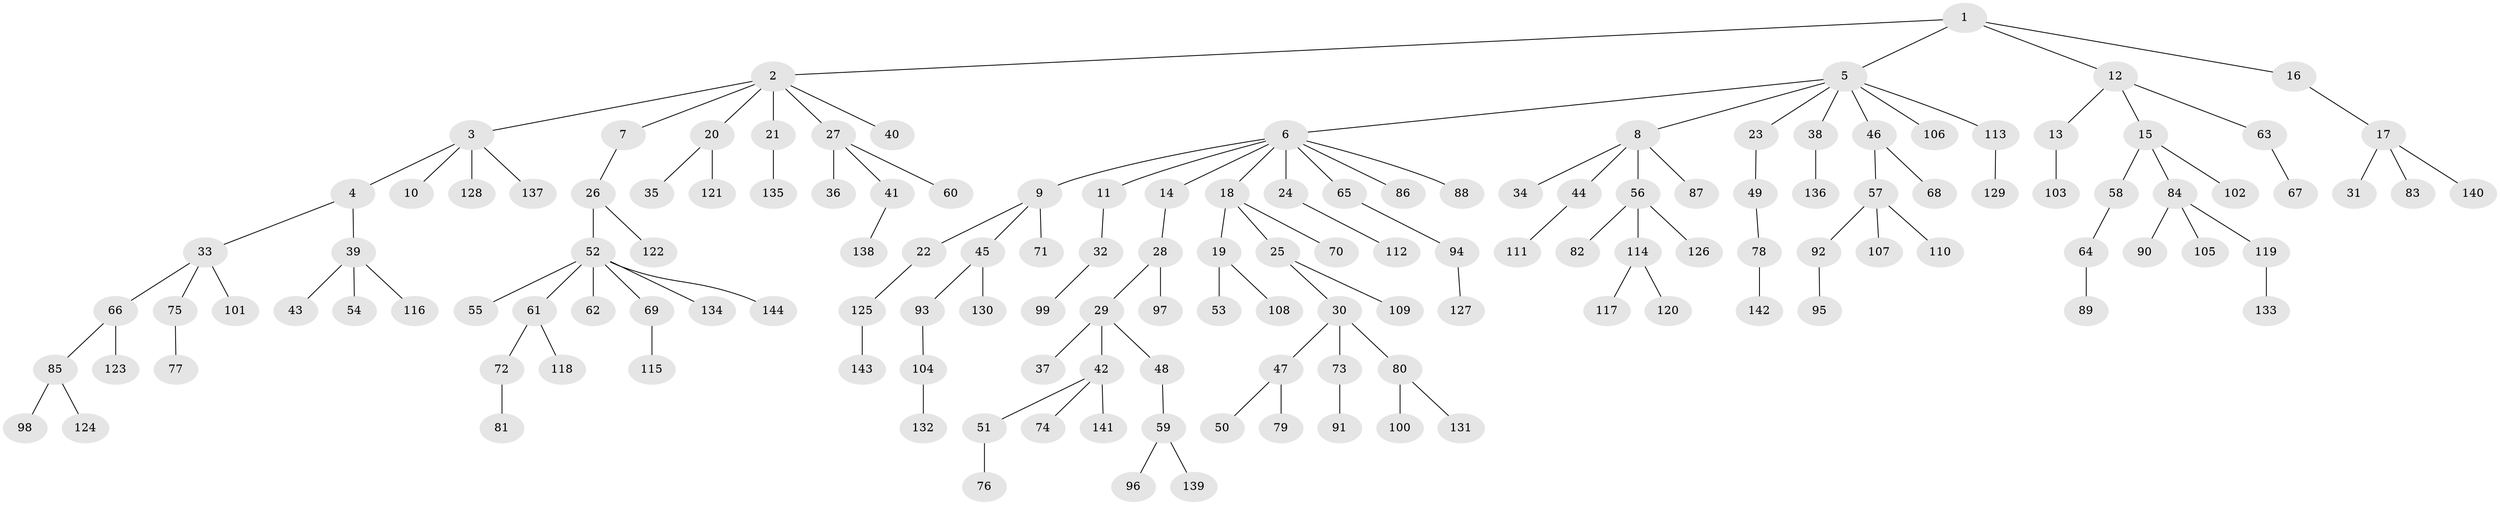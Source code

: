 // coarse degree distribution, {4: 0.08823529411764706, 6: 0.0196078431372549, 3: 0.058823529411764705, 8: 0.0196078431372549, 2: 0.20588235294117646, 5: 0.0392156862745098, 1: 0.5686274509803921}
// Generated by graph-tools (version 1.1) at 2025/42/03/06/25 10:42:06]
// undirected, 144 vertices, 143 edges
graph export_dot {
graph [start="1"]
  node [color=gray90,style=filled];
  1;
  2;
  3;
  4;
  5;
  6;
  7;
  8;
  9;
  10;
  11;
  12;
  13;
  14;
  15;
  16;
  17;
  18;
  19;
  20;
  21;
  22;
  23;
  24;
  25;
  26;
  27;
  28;
  29;
  30;
  31;
  32;
  33;
  34;
  35;
  36;
  37;
  38;
  39;
  40;
  41;
  42;
  43;
  44;
  45;
  46;
  47;
  48;
  49;
  50;
  51;
  52;
  53;
  54;
  55;
  56;
  57;
  58;
  59;
  60;
  61;
  62;
  63;
  64;
  65;
  66;
  67;
  68;
  69;
  70;
  71;
  72;
  73;
  74;
  75;
  76;
  77;
  78;
  79;
  80;
  81;
  82;
  83;
  84;
  85;
  86;
  87;
  88;
  89;
  90;
  91;
  92;
  93;
  94;
  95;
  96;
  97;
  98;
  99;
  100;
  101;
  102;
  103;
  104;
  105;
  106;
  107;
  108;
  109;
  110;
  111;
  112;
  113;
  114;
  115;
  116;
  117;
  118;
  119;
  120;
  121;
  122;
  123;
  124;
  125;
  126;
  127;
  128;
  129;
  130;
  131;
  132;
  133;
  134;
  135;
  136;
  137;
  138;
  139;
  140;
  141;
  142;
  143;
  144;
  1 -- 2;
  1 -- 5;
  1 -- 12;
  1 -- 16;
  2 -- 3;
  2 -- 7;
  2 -- 20;
  2 -- 21;
  2 -- 27;
  2 -- 40;
  3 -- 4;
  3 -- 10;
  3 -- 128;
  3 -- 137;
  4 -- 33;
  4 -- 39;
  5 -- 6;
  5 -- 8;
  5 -- 23;
  5 -- 38;
  5 -- 46;
  5 -- 106;
  5 -- 113;
  6 -- 9;
  6 -- 11;
  6 -- 14;
  6 -- 18;
  6 -- 24;
  6 -- 65;
  6 -- 86;
  6 -- 88;
  7 -- 26;
  8 -- 34;
  8 -- 44;
  8 -- 56;
  8 -- 87;
  9 -- 22;
  9 -- 45;
  9 -- 71;
  11 -- 32;
  12 -- 13;
  12 -- 15;
  12 -- 63;
  13 -- 103;
  14 -- 28;
  15 -- 58;
  15 -- 84;
  15 -- 102;
  16 -- 17;
  17 -- 31;
  17 -- 83;
  17 -- 140;
  18 -- 19;
  18 -- 25;
  18 -- 70;
  19 -- 53;
  19 -- 108;
  20 -- 35;
  20 -- 121;
  21 -- 135;
  22 -- 125;
  23 -- 49;
  24 -- 112;
  25 -- 30;
  25 -- 109;
  26 -- 52;
  26 -- 122;
  27 -- 36;
  27 -- 41;
  27 -- 60;
  28 -- 29;
  28 -- 97;
  29 -- 37;
  29 -- 42;
  29 -- 48;
  30 -- 47;
  30 -- 73;
  30 -- 80;
  32 -- 99;
  33 -- 66;
  33 -- 75;
  33 -- 101;
  38 -- 136;
  39 -- 43;
  39 -- 54;
  39 -- 116;
  41 -- 138;
  42 -- 51;
  42 -- 74;
  42 -- 141;
  44 -- 111;
  45 -- 93;
  45 -- 130;
  46 -- 57;
  46 -- 68;
  47 -- 50;
  47 -- 79;
  48 -- 59;
  49 -- 78;
  51 -- 76;
  52 -- 55;
  52 -- 61;
  52 -- 62;
  52 -- 69;
  52 -- 134;
  52 -- 144;
  56 -- 82;
  56 -- 114;
  56 -- 126;
  57 -- 92;
  57 -- 107;
  57 -- 110;
  58 -- 64;
  59 -- 96;
  59 -- 139;
  61 -- 72;
  61 -- 118;
  63 -- 67;
  64 -- 89;
  65 -- 94;
  66 -- 85;
  66 -- 123;
  69 -- 115;
  72 -- 81;
  73 -- 91;
  75 -- 77;
  78 -- 142;
  80 -- 100;
  80 -- 131;
  84 -- 90;
  84 -- 105;
  84 -- 119;
  85 -- 98;
  85 -- 124;
  92 -- 95;
  93 -- 104;
  94 -- 127;
  104 -- 132;
  113 -- 129;
  114 -- 117;
  114 -- 120;
  119 -- 133;
  125 -- 143;
}
